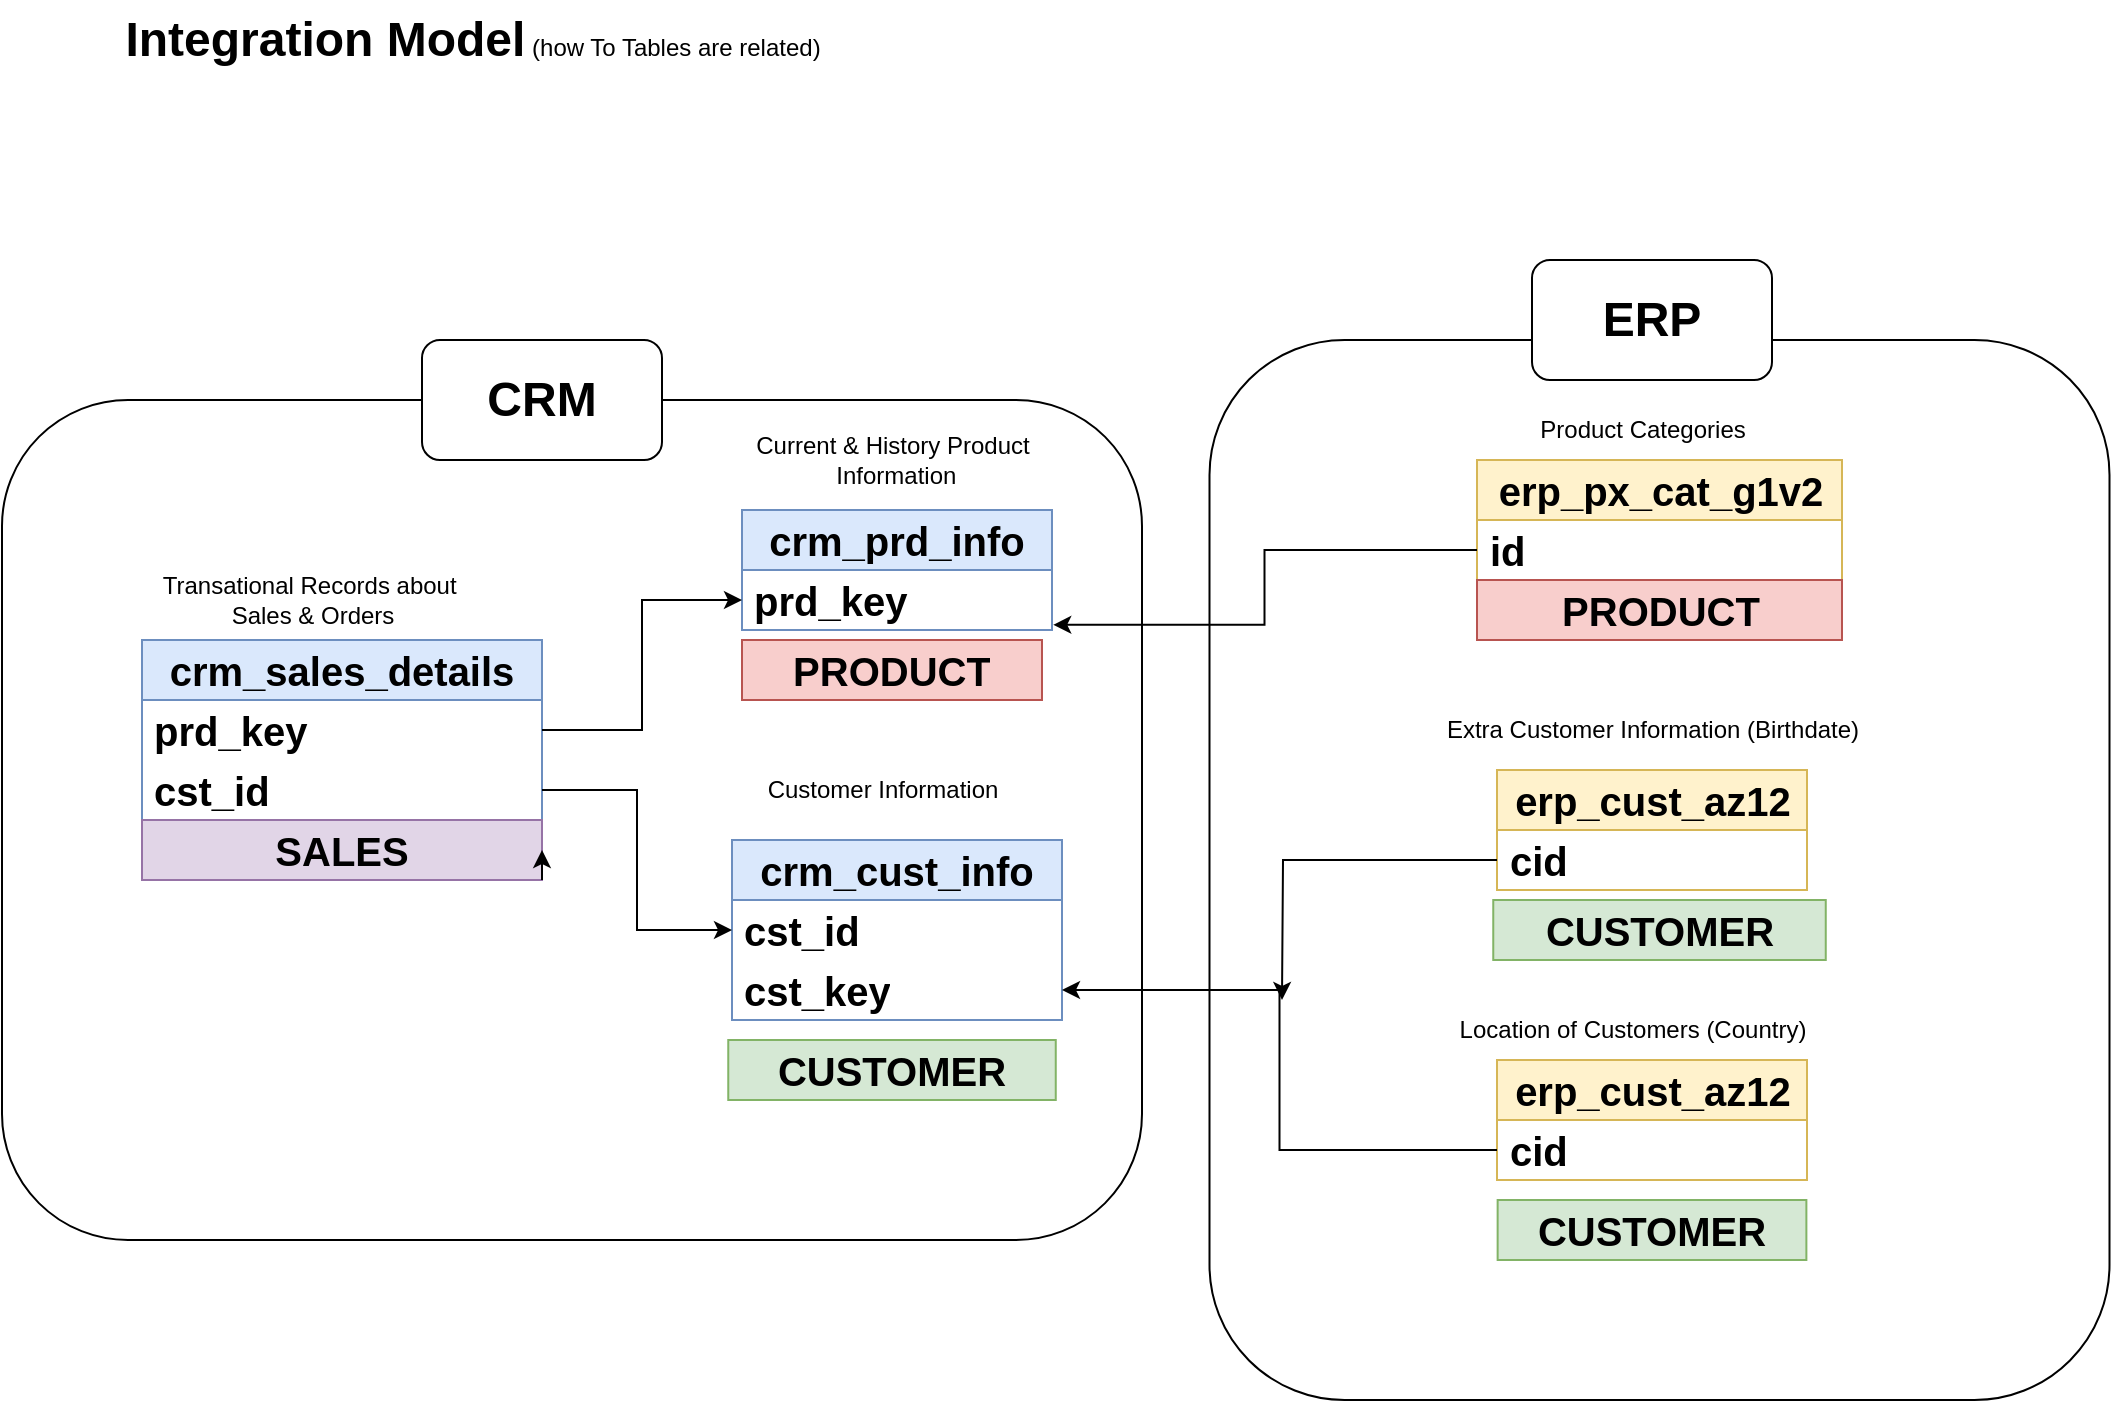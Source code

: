 <mxfile version="28.0.6">
  <diagram name="Page-1" id="aYYtnG4gKEnvCdPFo05c">
    <mxGraphModel dx="1469" dy="873" grid="1" gridSize="10" guides="1" tooltips="1" connect="1" arrows="1" fold="1" page="1" pageScale="1" pageWidth="850" pageHeight="1100" math="0" shadow="0">
      <root>
        <mxCell id="0" />
        <mxCell id="1" parent="0" />
        <mxCell id="efyPTihh1qPV23YQSwHN-1" value="&lt;b&gt;&lt;font style=&quot;font-size: 24px;&quot;&gt;Integration Model&lt;/font&gt;&lt;/b&gt; (how To Tables are related)" style="text;html=1;align=center;verticalAlign=middle;resizable=0;points=[];autosize=1;strokeColor=none;fillColor=none;" parent="1" vertex="1">
          <mxGeometry x="270" y="30" width="370" height="40" as="geometry" />
        </mxCell>
        <mxCell id="efyPTihh1qPV23YQSwHN-7" value="Customer Information" style="text;html=1;align=center;verticalAlign=middle;resizable=0;points=[];autosize=1;strokeColor=none;fillColor=none;" parent="1" vertex="1">
          <mxGeometry x="590" y="410" width="140" height="30" as="geometry" />
        </mxCell>
        <mxCell id="efyPTihh1qPV23YQSwHN-15" value="Transational Records about&amp;nbsp;&lt;div&gt;Sales &amp;amp; Orders&lt;/div&gt;" style="text;html=1;align=center;verticalAlign=middle;resizable=0;points=[];autosize=1;strokeColor=none;fillColor=none;" parent="1" vertex="1">
          <mxGeometry x="290" y="310" width="170" height="40" as="geometry" />
        </mxCell>
        <mxCell id="efyPTihh1qPV23YQSwHN-17" value="&lt;span style=&quot;font-size: 20px; font-weight: 700;&quot;&gt;crm_cust_info&lt;/span&gt;" style="swimlane;fontStyle=0;childLayout=stackLayout;horizontal=1;startSize=30;horizontalStack=0;resizeParent=1;resizeParentMax=0;resizeLast=0;collapsible=1;marginBottom=0;whiteSpace=wrap;html=1;fillColor=#dae8fc;strokeColor=#6c8ebf;" parent="1" vertex="1">
          <mxGeometry x="585" y="450" width="165" height="90" as="geometry" />
        </mxCell>
        <mxCell id="efyPTihh1qPV23YQSwHN-18" value="&lt;span style=&quot;font-size: 20px; font-weight: 700;&quot;&gt;cst_id&lt;/span&gt;" style="text;strokeColor=none;fillColor=none;align=left;verticalAlign=middle;spacingLeft=4;spacingRight=4;overflow=hidden;points=[[0,0.5],[1,0.5]];portConstraint=eastwest;rotatable=0;whiteSpace=wrap;html=1;" parent="efyPTihh1qPV23YQSwHN-17" vertex="1">
          <mxGeometry y="30" width="165" height="30" as="geometry" />
        </mxCell>
        <mxCell id="efyPTihh1qPV23YQSwHN-38" value="&lt;span style=&quot;font-size: 20px; font-weight: 700;&quot;&gt;cst_key&lt;/span&gt;" style="text;strokeColor=none;fillColor=none;align=left;verticalAlign=middle;spacingLeft=4;spacingRight=4;overflow=hidden;points=[[0,0.5],[1,0.5]];portConstraint=eastwest;rotatable=0;whiteSpace=wrap;html=1;" parent="efyPTihh1qPV23YQSwHN-17" vertex="1">
          <mxGeometry y="60" width="165" height="30" as="geometry" />
        </mxCell>
        <mxCell id="efyPTihh1qPV23YQSwHN-25" value="&lt;span style=&quot;font-size: 20px; font-weight: 700;&quot;&gt;crm_prd_info&lt;/span&gt;" style="swimlane;fontStyle=0;childLayout=stackLayout;horizontal=1;startSize=30;horizontalStack=0;resizeParent=1;resizeParentMax=0;resizeLast=0;collapsible=1;marginBottom=0;whiteSpace=wrap;html=1;fillColor=#dae8fc;strokeColor=#6c8ebf;" parent="1" vertex="1">
          <mxGeometry x="590" y="285" width="155" height="60" as="geometry" />
        </mxCell>
        <mxCell id="efyPTihh1qPV23YQSwHN-26" value="&lt;span style=&quot;font-size: 20px; font-weight: 700;&quot;&gt;prd_key&lt;/span&gt;" style="text;strokeColor=none;fillColor=none;align=left;verticalAlign=middle;spacingLeft=4;spacingRight=4;overflow=hidden;points=[[0,0.5],[1,0.5]];portConstraint=eastwest;rotatable=0;whiteSpace=wrap;html=1;" parent="efyPTihh1qPV23YQSwHN-25" vertex="1">
          <mxGeometry y="30" width="155" height="30" as="geometry" />
        </mxCell>
        <mxCell id="efyPTihh1qPV23YQSwHN-27" value="Current &amp;amp; History Product&lt;div&gt;&amp;nbsp;Information&lt;/div&gt;" style="text;html=1;align=center;verticalAlign=middle;resizable=0;points=[];autosize=1;strokeColor=none;fillColor=none;" parent="1" vertex="1">
          <mxGeometry x="585" y="240" width="160" height="40" as="geometry" />
        </mxCell>
        <mxCell id="efyPTihh1qPV23YQSwHN-28" value="&lt;span style=&quot;font-size: 20px; font-weight: 700;&quot;&gt;crm_sales_details&lt;/span&gt;" style="swimlane;fontStyle=0;childLayout=stackLayout;horizontal=1;startSize=30;horizontalStack=0;resizeParent=1;resizeParentMax=0;resizeLast=0;collapsible=1;marginBottom=0;whiteSpace=wrap;html=1;fillColor=#dae8fc;strokeColor=#6c8ebf;" parent="1" vertex="1">
          <mxGeometry x="290" y="350" width="200" height="90" as="geometry" />
        </mxCell>
        <mxCell id="efyPTihh1qPV23YQSwHN-29" value="&lt;span style=&quot;font-size: 20px; font-weight: 700;&quot;&gt;prd_key&lt;/span&gt;" style="text;strokeColor=none;fillColor=none;align=left;verticalAlign=middle;spacingLeft=4;spacingRight=4;overflow=hidden;points=[[0,0.5],[1,0.5]];portConstraint=eastwest;rotatable=0;whiteSpace=wrap;html=1;" parent="efyPTihh1qPV23YQSwHN-28" vertex="1">
          <mxGeometry y="30" width="200" height="30" as="geometry" />
        </mxCell>
        <mxCell id="efyPTihh1qPV23YQSwHN-31" value="&lt;span style=&quot;font-size: 20px;&quot;&gt;&lt;b&gt;cst_id&lt;/b&gt;&lt;/span&gt;" style="text;strokeColor=none;fillColor=none;align=left;verticalAlign=middle;spacingLeft=4;spacingRight=4;overflow=hidden;points=[[0,0.5],[1,0.5]];portConstraint=eastwest;rotatable=0;whiteSpace=wrap;html=1;" parent="efyPTihh1qPV23YQSwHN-28" vertex="1">
          <mxGeometry y="60" width="200" height="30" as="geometry" />
        </mxCell>
        <mxCell id="efyPTihh1qPV23YQSwHN-33" style="edgeStyle=orthogonalEdgeStyle;rounded=0;orthogonalLoop=1;jettySize=auto;html=1;entryX=0;entryY=0.5;entryDx=0;entryDy=0;" parent="1" source="efyPTihh1qPV23YQSwHN-29" target="efyPTihh1qPV23YQSwHN-26" edge="1">
          <mxGeometry relative="1" as="geometry" />
        </mxCell>
        <mxCell id="efyPTihh1qPV23YQSwHN-34" style="edgeStyle=orthogonalEdgeStyle;rounded=0;orthogonalLoop=1;jettySize=auto;html=1;entryX=0;entryY=0.5;entryDx=0;entryDy=0;" parent="1" source="efyPTihh1qPV23YQSwHN-31" target="efyPTihh1qPV23YQSwHN-18" edge="1">
          <mxGeometry relative="1" as="geometry" />
        </mxCell>
        <mxCell id="efyPTihh1qPV23YQSwHN-35" value="&lt;span style=&quot;font-size: 20px; font-weight: 700;&quot;&gt;erp_cust_az12&lt;/span&gt;" style="swimlane;fontStyle=0;childLayout=stackLayout;horizontal=1;startSize=30;horizontalStack=0;resizeParent=1;resizeParentMax=0;resizeLast=0;collapsible=1;marginBottom=0;whiteSpace=wrap;html=1;fillColor=#fff2cc;strokeColor=#d6b656;" parent="1" vertex="1">
          <mxGeometry x="967.5" y="415" width="155" height="60" as="geometry" />
        </mxCell>
        <mxCell id="efyPTihh1qPV23YQSwHN-58" style="edgeStyle=orthogonalEdgeStyle;rounded=0;orthogonalLoop=1;jettySize=auto;html=1;" parent="efyPTihh1qPV23YQSwHN-35" source="efyPTihh1qPV23YQSwHN-36" edge="1">
          <mxGeometry relative="1" as="geometry">
            <mxPoint x="-107.5" y="115" as="targetPoint" />
          </mxGeometry>
        </mxCell>
        <mxCell id="efyPTihh1qPV23YQSwHN-36" value="&lt;span style=&quot;font-size: 20px;&quot;&gt;&lt;b&gt;cid&lt;/b&gt;&lt;/span&gt;" style="text;strokeColor=none;fillColor=none;align=left;verticalAlign=middle;spacingLeft=4;spacingRight=4;overflow=hidden;points=[[0,0.5],[1,0.5]];portConstraint=eastwest;rotatable=0;whiteSpace=wrap;html=1;" parent="efyPTihh1qPV23YQSwHN-35" vertex="1">
          <mxGeometry y="30" width="155" height="30" as="geometry" />
        </mxCell>
        <mxCell id="efyPTihh1qPV23YQSwHN-37" value="Extra Customer Information (Birthdate)" style="text;html=1;align=center;verticalAlign=middle;resizable=0;points=[];autosize=1;strokeColor=none;fillColor=none;" parent="1" vertex="1">
          <mxGeometry x="930" y="380" width="230" height="30" as="geometry" />
        </mxCell>
        <mxCell id="efyPTihh1qPV23YQSwHN-41" value="&lt;span style=&quot;font-size: 20px; font-weight: 700;&quot;&gt;erp_cust_az12&lt;/span&gt;" style="swimlane;fontStyle=0;childLayout=stackLayout;horizontal=1;startSize=30;horizontalStack=0;resizeParent=1;resizeParentMax=0;resizeLast=0;collapsible=1;marginBottom=0;whiteSpace=wrap;html=1;fillColor=#fff2cc;strokeColor=#d6b656;" parent="1" vertex="1">
          <mxGeometry x="967.5" y="560" width="155" height="60" as="geometry" />
        </mxCell>
        <mxCell id="efyPTihh1qPV23YQSwHN-42" value="&lt;span style=&quot;font-size: 20px;&quot;&gt;&lt;b&gt;cid&lt;/b&gt;&lt;/span&gt;" style="text;strokeColor=none;fillColor=none;align=left;verticalAlign=middle;spacingLeft=4;spacingRight=4;overflow=hidden;points=[[0,0.5],[1,0.5]];portConstraint=eastwest;rotatable=0;whiteSpace=wrap;html=1;" parent="efyPTihh1qPV23YQSwHN-41" vertex="1">
          <mxGeometry y="30" width="155" height="30" as="geometry" />
        </mxCell>
        <mxCell id="efyPTihh1qPV23YQSwHN-43" value="Location of Customers (Country)" style="text;html=1;align=center;verticalAlign=middle;resizable=0;points=[];autosize=1;strokeColor=none;fillColor=none;" parent="1" vertex="1">
          <mxGeometry x="935" y="530" width="200" height="30" as="geometry" />
        </mxCell>
        <mxCell id="efyPTihh1qPV23YQSwHN-44" style="edgeStyle=orthogonalEdgeStyle;rounded=0;orthogonalLoop=1;jettySize=auto;html=1;entryX=1;entryY=0.5;entryDx=0;entryDy=0;" parent="1" source="efyPTihh1qPV23YQSwHN-42" target="efyPTihh1qPV23YQSwHN-38" edge="1">
          <mxGeometry relative="1" as="geometry" />
        </mxCell>
        <mxCell id="efyPTihh1qPV23YQSwHN-46" value="&lt;span style=&quot;font-size: 20px;&quot;&gt;&lt;b&gt;erp_px_cat_g1v2&lt;/b&gt;&lt;/span&gt;" style="swimlane;fontStyle=0;childLayout=stackLayout;horizontal=1;startSize=30;horizontalStack=0;resizeParent=1;resizeParentMax=0;resizeLast=0;collapsible=1;marginBottom=0;whiteSpace=wrap;html=1;fillColor=#fff2cc;strokeColor=#d6b656;" parent="1" vertex="1">
          <mxGeometry x="957.5" y="260" width="182.5" height="60" as="geometry" />
        </mxCell>
        <mxCell id="efyPTihh1qPV23YQSwHN-48" value="&lt;span style=&quot;font-size: 20px;&quot;&gt;&lt;b&gt;id&lt;/b&gt;&lt;/span&gt;" style="text;strokeColor=none;fillColor=none;align=left;verticalAlign=middle;spacingLeft=4;spacingRight=4;overflow=hidden;points=[[0,0.5],[1,0.5]];portConstraint=eastwest;rotatable=0;whiteSpace=wrap;html=1;" parent="efyPTihh1qPV23YQSwHN-46" vertex="1">
          <mxGeometry y="30" width="182.5" height="30" as="geometry" />
        </mxCell>
        <mxCell id="efyPTihh1qPV23YQSwHN-50" style="edgeStyle=orthogonalEdgeStyle;rounded=0;orthogonalLoop=1;jettySize=auto;html=1;entryX=1.004;entryY=0.913;entryDx=0;entryDy=0;entryPerimeter=0;" parent="1" source="efyPTihh1qPV23YQSwHN-48" target="efyPTihh1qPV23YQSwHN-26" edge="1">
          <mxGeometry relative="1" as="geometry" />
        </mxCell>
        <mxCell id="efyPTihh1qPV23YQSwHN-52" value="" style="rounded=1;whiteSpace=wrap;html=1;fillColor=none;" parent="1" vertex="1">
          <mxGeometry x="220" y="230" width="570" height="420" as="geometry" />
        </mxCell>
        <mxCell id="efyPTihh1qPV23YQSwHN-53" value="&lt;b&gt;&lt;font style=&quot;font-size: 24px;&quot;&gt;CRM&lt;/font&gt;&lt;/b&gt;" style="rounded=1;whiteSpace=wrap;html=1;" parent="1" vertex="1">
          <mxGeometry x="430" y="200" width="120" height="60" as="geometry" />
        </mxCell>
        <mxCell id="efyPTihh1qPV23YQSwHN-55" value="" style="rounded=1;whiteSpace=wrap;html=1;fillColor=none;" parent="1" vertex="1">
          <mxGeometry x="823.75" y="200" width="450" height="530" as="geometry" />
        </mxCell>
        <mxCell id="efyPTihh1qPV23YQSwHN-56" value="&lt;b&gt;&lt;font style=&quot;font-size: 24px;&quot;&gt;ERP&lt;/font&gt;&lt;/b&gt;" style="rounded=1;whiteSpace=wrap;html=1;" parent="1" vertex="1">
          <mxGeometry x="985" y="160" width="120" height="60" as="geometry" />
        </mxCell>
        <mxCell id="efyPTihh1qPV23YQSwHN-57" value="Product Categories" style="text;html=1;align=center;verticalAlign=middle;resizable=0;points=[];autosize=1;strokeColor=none;fillColor=none;" parent="1" vertex="1">
          <mxGeometry x="975" y="230" width="130" height="30" as="geometry" />
        </mxCell>
        <mxCell id="TNhcgT6XlOhvKXXfUYIi-1" value="PRODUCT" style="text;html=1;strokeColor=#b85450;fillColor=#f8cecc;align=center;verticalAlign=middle;whiteSpace=wrap;overflow=hidden;fontSize=20;fontStyle=1" vertex="1" parent="1">
          <mxGeometry x="590" y="350" width="150" height="30" as="geometry" />
        </mxCell>
        <mxCell id="TNhcgT6XlOhvKXXfUYIi-2" value="PRODUCT" style="text;html=1;strokeColor=#b85450;fillColor=#f8cecc;align=center;verticalAlign=middle;whiteSpace=wrap;overflow=hidden;fontSize=20;fontStyle=1" vertex="1" parent="1">
          <mxGeometry x="957.5" y="320" width="182.5" height="30" as="geometry" />
        </mxCell>
        <mxCell id="TNhcgT6XlOhvKXXfUYIi-3" value="CUSTOMER" style="text;html=1;strokeColor=#82b366;fillColor=#d5e8d4;align=center;verticalAlign=middle;whiteSpace=wrap;overflow=hidden;fontSize=20;fontStyle=1" vertex="1" parent="1">
          <mxGeometry x="583.13" y="550" width="163.75" height="30" as="geometry" />
        </mxCell>
        <mxCell id="TNhcgT6XlOhvKXXfUYIi-4" value="CUSTOMER" style="text;html=1;strokeColor=#82b366;fillColor=#d5e8d4;align=center;verticalAlign=middle;whiteSpace=wrap;overflow=hidden;fontSize=20;fontStyle=1" vertex="1" parent="1">
          <mxGeometry x="967.82" y="630" width="154.37" height="30" as="geometry" />
        </mxCell>
        <mxCell id="TNhcgT6XlOhvKXXfUYIi-5" value="CUSTOMER" style="text;html=1;strokeColor=#82b366;fillColor=#d5e8d4;align=center;verticalAlign=middle;whiteSpace=wrap;overflow=hidden;fontSize=20;fontStyle=1" vertex="1" parent="1">
          <mxGeometry x="965.63" y="480" width="166.25" height="30" as="geometry" />
        </mxCell>
        <mxCell id="TNhcgT6XlOhvKXXfUYIi-6" value="SALES" style="text;html=1;strokeColor=#9673a6;fillColor=#e1d5e7;align=center;verticalAlign=middle;whiteSpace=wrap;overflow=hidden;fontSize=20;fontStyle=1" vertex="1" parent="1">
          <mxGeometry x="290" y="440" width="200" height="30" as="geometry" />
        </mxCell>
        <mxCell id="TNhcgT6XlOhvKXXfUYIi-7" style="edgeStyle=orthogonalEdgeStyle;rounded=0;orthogonalLoop=1;jettySize=auto;html=1;exitX=1;exitY=1;exitDx=0;exitDy=0;entryX=1;entryY=0.5;entryDx=0;entryDy=0;" edge="1" parent="1" source="TNhcgT6XlOhvKXXfUYIi-6" target="TNhcgT6XlOhvKXXfUYIi-6">
          <mxGeometry relative="1" as="geometry" />
        </mxCell>
      </root>
    </mxGraphModel>
  </diagram>
</mxfile>

